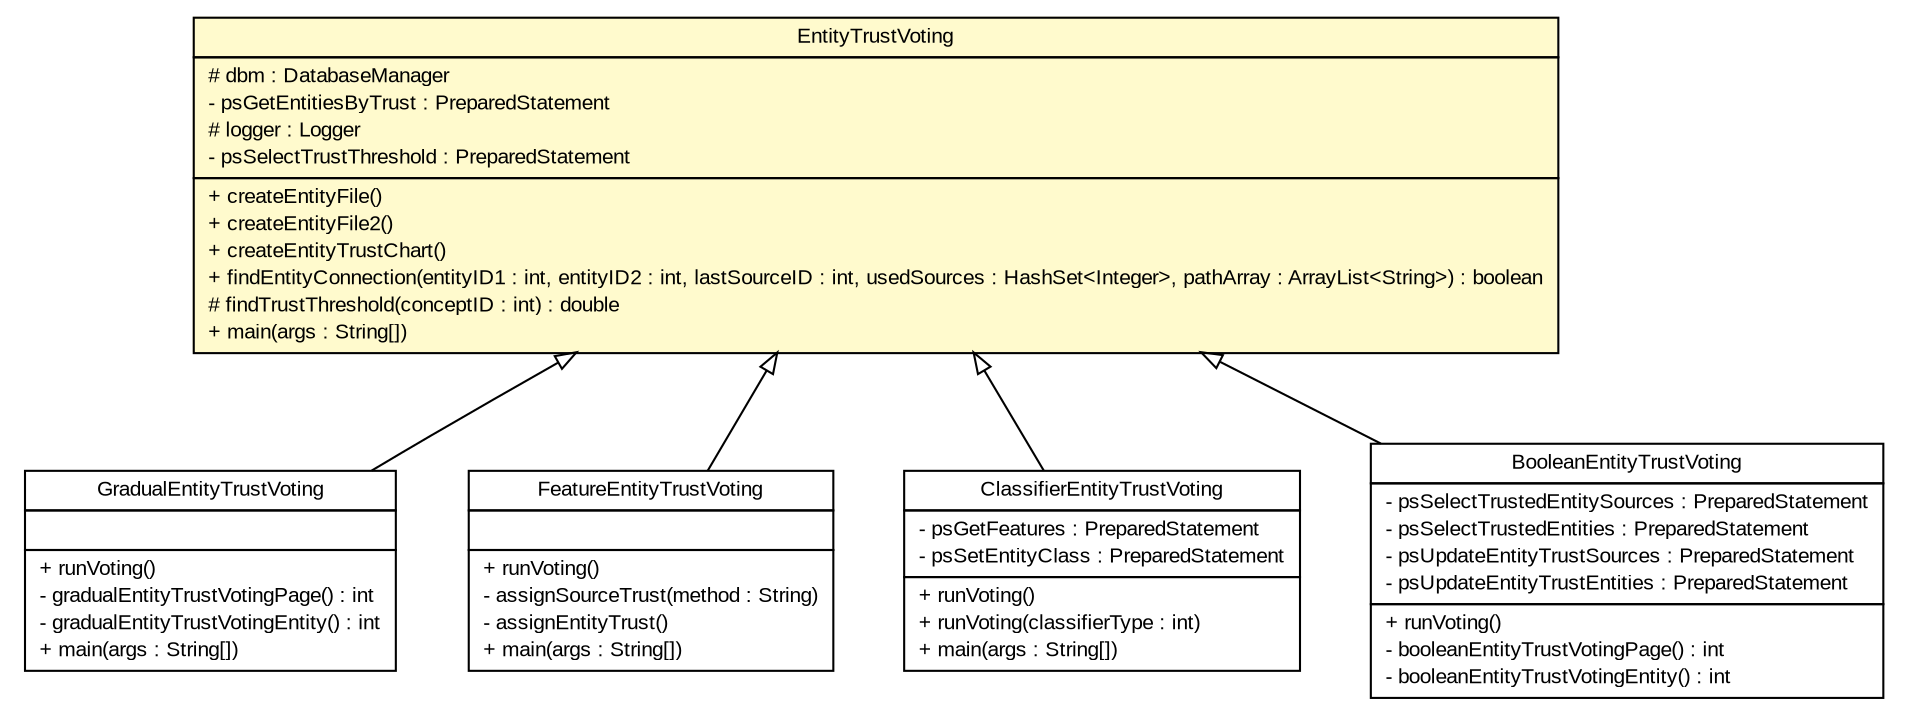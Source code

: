 #!/usr/local/bin/dot
#
# Class diagram 
# Generated by UMLGraph version 5.2 (http://www.umlgraph.org/)
#

digraph G {
	edge [fontname="arial",fontsize=10,labelfontname="arial",labelfontsize=10];
	node [fontname="arial",fontsize=10,shape=plaintext];
	nodesep=0.25;
	ranksep=0.5;
	// tud.iir.classification.entity.GradualEntityTrustVoting
	c13102 [label=<<table title="tud.iir.classification.entity.GradualEntityTrustVoting" border="0" cellborder="1" cellspacing="0" cellpadding="2" port="p" href="./GradualEntityTrustVoting.html">
		<tr><td><table border="0" cellspacing="0" cellpadding="1">
<tr><td align="center" balign="center"> GradualEntityTrustVoting </td></tr>
		</table></td></tr>
		<tr><td><table border="0" cellspacing="0" cellpadding="1">
<tr><td align="left" balign="left">  </td></tr>
		</table></td></tr>
		<tr><td><table border="0" cellspacing="0" cellpadding="1">
<tr><td align="left" balign="left"> + runVoting() </td></tr>
<tr><td align="left" balign="left"> - gradualEntityTrustVotingPage() : int </td></tr>
<tr><td align="left" balign="left"> - gradualEntityTrustVotingEntity() : int </td></tr>
<tr><td align="left" balign="left"> + main(args : String[]) </td></tr>
		</table></td></tr>
		</table>>, fontname="arial", fontcolor="black", fontsize=10.0];
	// tud.iir.classification.entity.FeatureEntityTrustVoting
	c13103 [label=<<table title="tud.iir.classification.entity.FeatureEntityTrustVoting" border="0" cellborder="1" cellspacing="0" cellpadding="2" port="p" href="./FeatureEntityTrustVoting.html">
		<tr><td><table border="0" cellspacing="0" cellpadding="1">
<tr><td align="center" balign="center"> FeatureEntityTrustVoting </td></tr>
		</table></td></tr>
		<tr><td><table border="0" cellspacing="0" cellpadding="1">
<tr><td align="left" balign="left">  </td></tr>
		</table></td></tr>
		<tr><td><table border="0" cellspacing="0" cellpadding="1">
<tr><td align="left" balign="left"> + runVoting() </td></tr>
<tr><td align="left" balign="left"> - assignSourceTrust(method : String) </td></tr>
<tr><td align="left" balign="left"> - assignEntityTrust() </td></tr>
<tr><td align="left" balign="left"> + main(args : String[]) </td></tr>
		</table></td></tr>
		</table>>, fontname="arial", fontcolor="black", fontsize=10.0];
	// tud.iir.classification.entity.EntityTrustVoting
	c13106 [label=<<table title="tud.iir.classification.entity.EntityTrustVoting" border="0" cellborder="1" cellspacing="0" cellpadding="2" port="p" bgcolor="lemonChiffon" href="./EntityTrustVoting.html">
		<tr><td><table border="0" cellspacing="0" cellpadding="1">
<tr><td align="center" balign="center"> EntityTrustVoting </td></tr>
		</table></td></tr>
		<tr><td><table border="0" cellspacing="0" cellpadding="1">
<tr><td align="left" balign="left"> # dbm : DatabaseManager </td></tr>
<tr><td align="left" balign="left"> - psGetEntitiesByTrust : PreparedStatement </td></tr>
<tr><td align="left" balign="left"> # logger : Logger </td></tr>
<tr><td align="left" balign="left"> - psSelectTrustThreshold : PreparedStatement </td></tr>
		</table></td></tr>
		<tr><td><table border="0" cellspacing="0" cellpadding="1">
<tr><td align="left" balign="left"> + createEntityFile() </td></tr>
<tr><td align="left" balign="left"> + createEntityFile2() </td></tr>
<tr><td align="left" balign="left"> + createEntityTrustChart() </td></tr>
<tr><td align="left" balign="left"> + findEntityConnection(entityID1 : int, entityID2 : int, lastSourceID : int, usedSources : HashSet&lt;Integer&gt;, pathArray : ArrayList&lt;String&gt;) : boolean </td></tr>
<tr><td align="left" balign="left"> # findTrustThreshold(conceptID : int) : double </td></tr>
<tr><td align="left" balign="left"> + main(args : String[]) </td></tr>
		</table></td></tr>
		</table>>, fontname="arial", fontcolor="black", fontsize=10.0];
	// tud.iir.classification.entity.ClassifierEntityTrustVoting
	c13109 [label=<<table title="tud.iir.classification.entity.ClassifierEntityTrustVoting" border="0" cellborder="1" cellspacing="0" cellpadding="2" port="p" href="./ClassifierEntityTrustVoting.html">
		<tr><td><table border="0" cellspacing="0" cellpadding="1">
<tr><td align="center" balign="center"> ClassifierEntityTrustVoting </td></tr>
		</table></td></tr>
		<tr><td><table border="0" cellspacing="0" cellpadding="1">
<tr><td align="left" balign="left"> - psGetFeatures : PreparedStatement </td></tr>
<tr><td align="left" balign="left"> - psSetEntityClass : PreparedStatement </td></tr>
		</table></td></tr>
		<tr><td><table border="0" cellspacing="0" cellpadding="1">
<tr><td align="left" balign="left"> + runVoting() </td></tr>
<tr><td align="left" balign="left"> + runVoting(classifierType : int) </td></tr>
<tr><td align="left" balign="left"> + main(args : String[]) </td></tr>
		</table></td></tr>
		</table>>, fontname="arial", fontcolor="black", fontsize=10.0];
	// tud.iir.classification.entity.BooleanEntityTrustVoting
	c13110 [label=<<table title="tud.iir.classification.entity.BooleanEntityTrustVoting" border="0" cellborder="1" cellspacing="0" cellpadding="2" port="p" href="./BooleanEntityTrustVoting.html">
		<tr><td><table border="0" cellspacing="0" cellpadding="1">
<tr><td align="center" balign="center"> BooleanEntityTrustVoting </td></tr>
		</table></td></tr>
		<tr><td><table border="0" cellspacing="0" cellpadding="1">
<tr><td align="left" balign="left"> - psSelectTrustedEntitySources : PreparedStatement </td></tr>
<tr><td align="left" balign="left"> - psSelectTrustedEntities : PreparedStatement </td></tr>
<tr><td align="left" balign="left"> - psUpdateEntityTrustSources : PreparedStatement </td></tr>
<tr><td align="left" balign="left"> - psUpdateEntityTrustEntities : PreparedStatement </td></tr>
		</table></td></tr>
		<tr><td><table border="0" cellspacing="0" cellpadding="1">
<tr><td align="left" balign="left"> + runVoting() </td></tr>
<tr><td align="left" balign="left"> - booleanEntityTrustVotingPage() : int </td></tr>
<tr><td align="left" balign="left"> - booleanEntityTrustVotingEntity() : int </td></tr>
		</table></td></tr>
		</table>>, fontname="arial", fontcolor="black", fontsize=10.0];
	//tud.iir.classification.entity.GradualEntityTrustVoting extends tud.iir.classification.entity.EntityTrustVoting
	c13106:p -> c13102:p [dir=back,arrowtail=empty];
	//tud.iir.classification.entity.FeatureEntityTrustVoting extends tud.iir.classification.entity.EntityTrustVoting
	c13106:p -> c13103:p [dir=back,arrowtail=empty];
	//tud.iir.classification.entity.ClassifierEntityTrustVoting extends tud.iir.classification.entity.EntityTrustVoting
	c13106:p -> c13109:p [dir=back,arrowtail=empty];
	//tud.iir.classification.entity.BooleanEntityTrustVoting extends tud.iir.classification.entity.EntityTrustVoting
	c13106:p -> c13110:p [dir=back,arrowtail=empty];
}

